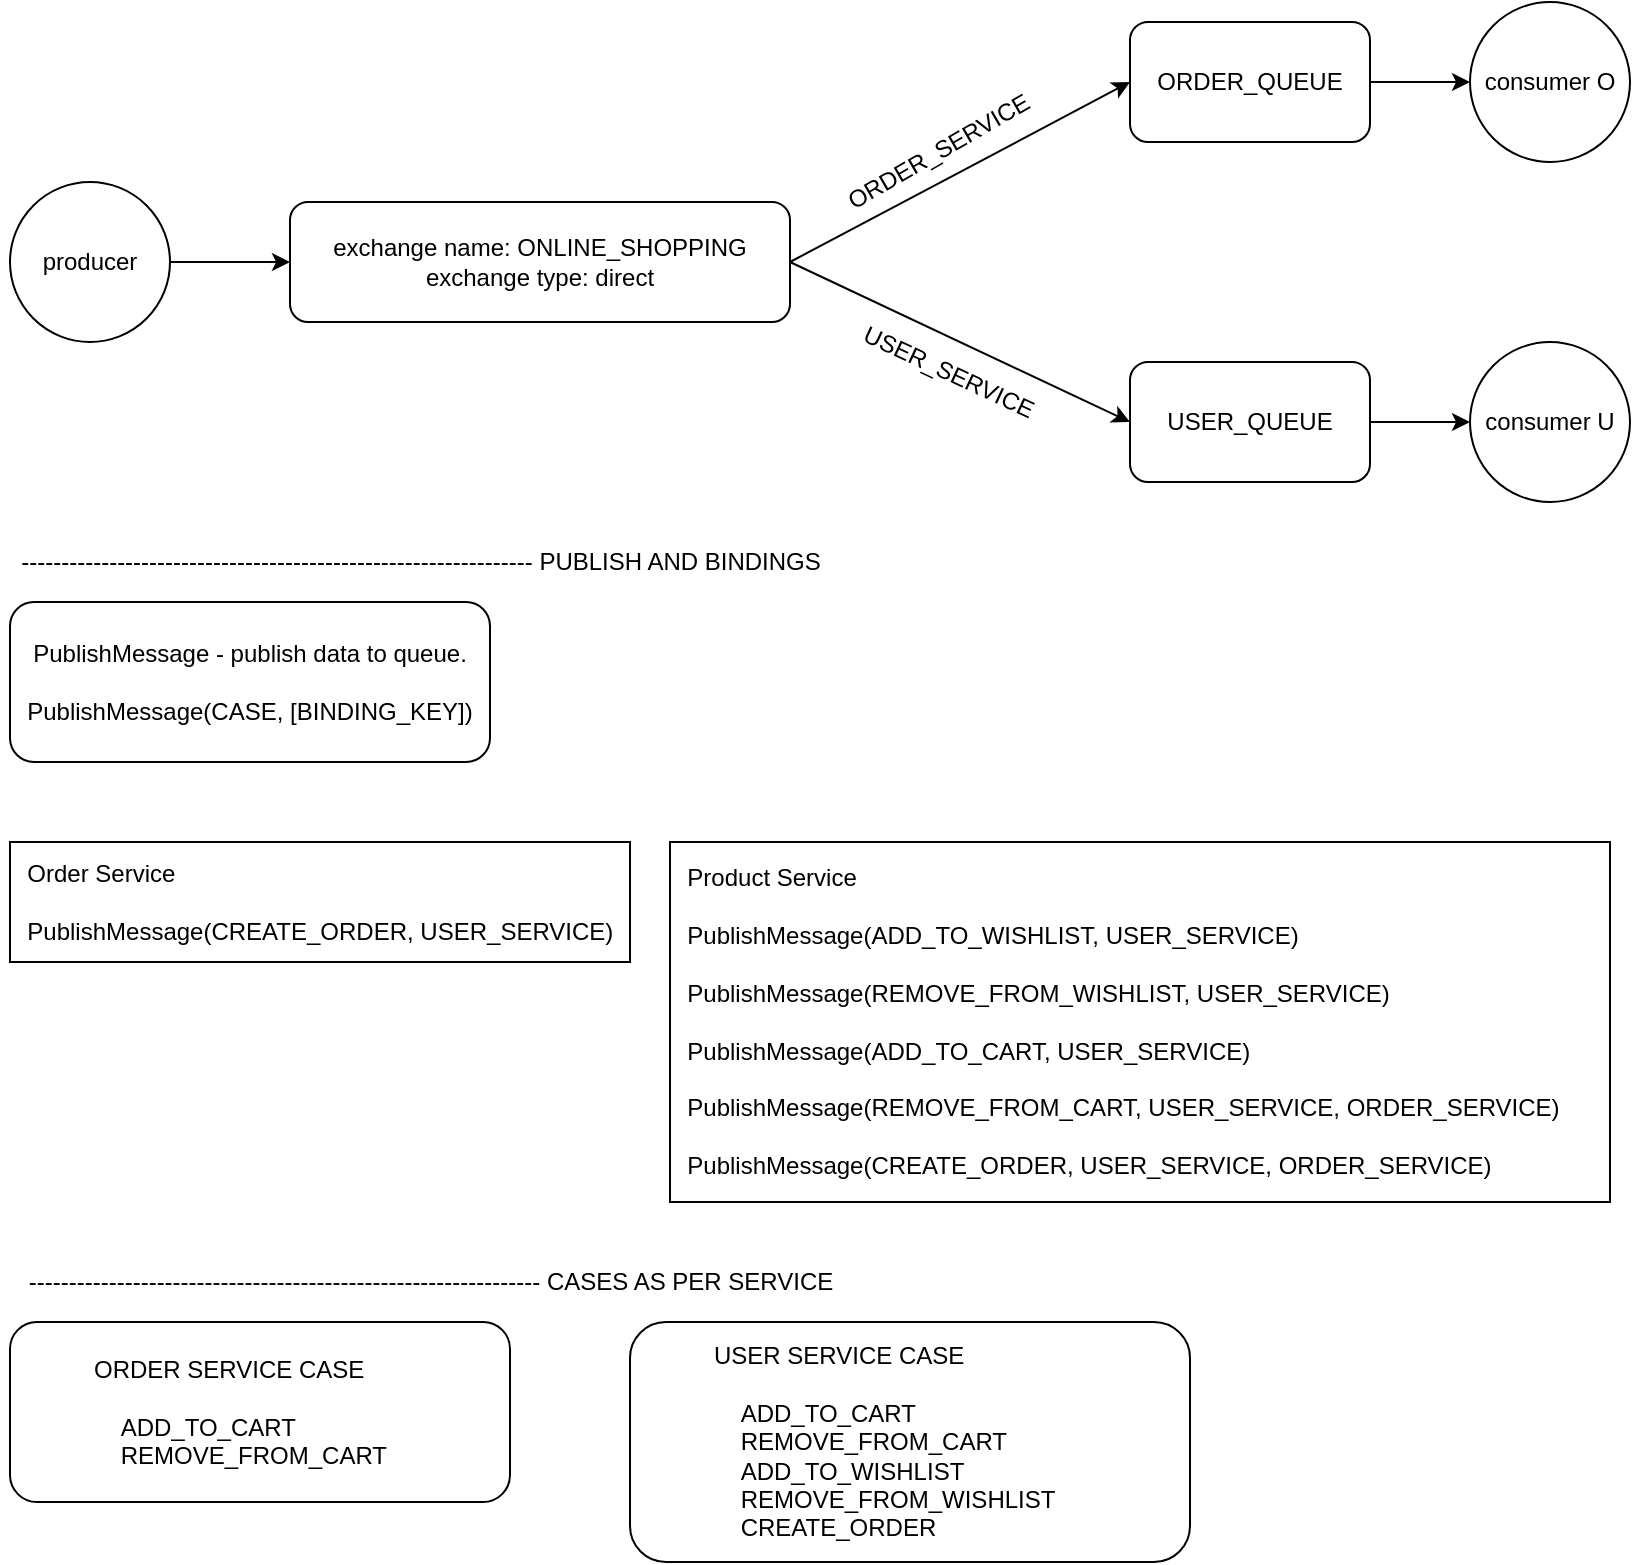 <mxfile>
    <diagram id="YtEZjVRWV417ryNRpZMQ" name="Page-1">
        <mxGraphModel dx="638" dy="522" grid="1" gridSize="10" guides="1" tooltips="1" connect="1" arrows="1" fold="1" page="1" pageScale="1" pageWidth="827" pageHeight="1169" math="0" shadow="0">
            <root>
                <mxCell id="0"/>
                <mxCell id="1" parent="0"/>
                <mxCell id="4" style="edgeStyle=none;html=1;exitX=1;exitY=0.5;exitDx=0;exitDy=0;" parent="1" source="2" target="3" edge="1">
                    <mxGeometry relative="1" as="geometry"/>
                </mxCell>
                <mxCell id="2" value="producer" style="ellipse;whiteSpace=wrap;html=1;aspect=fixed;" parent="1" vertex="1">
                    <mxGeometry x="10" y="110" width="80" height="80" as="geometry"/>
                </mxCell>
                <mxCell id="8" style="edgeStyle=none;html=1;exitX=1;exitY=0.5;exitDx=0;exitDy=0;entryX=0;entryY=0.5;entryDx=0;entryDy=0;" parent="1" source="3" target="7" edge="1">
                    <mxGeometry relative="1" as="geometry"/>
                </mxCell>
                <mxCell id="9" style="edgeStyle=none;html=1;exitX=1;exitY=0.5;exitDx=0;exitDy=0;entryX=0;entryY=0.5;entryDx=0;entryDy=0;" parent="1" source="3" target="6" edge="1">
                    <mxGeometry relative="1" as="geometry"/>
                </mxCell>
                <mxCell id="3" value="exchange name: ONLINE_SHOPPING&lt;br&gt;exchange type: direct" style="rounded=1;whiteSpace=wrap;html=1;" parent="1" vertex="1">
                    <mxGeometry x="150" y="120" width="250" height="60" as="geometry"/>
                </mxCell>
                <mxCell id="14" style="edgeStyle=none;html=1;exitX=1;exitY=0.5;exitDx=0;exitDy=0;entryX=0;entryY=0.5;entryDx=0;entryDy=0;" parent="1" source="6" target="12" edge="1">
                    <mxGeometry relative="1" as="geometry"/>
                </mxCell>
                <mxCell id="6" value="ORDER_QUEUE" style="rounded=1;whiteSpace=wrap;html=1;" parent="1" vertex="1">
                    <mxGeometry x="570" y="30" width="120" height="60" as="geometry"/>
                </mxCell>
                <mxCell id="15" style="edgeStyle=none;html=1;exitX=1;exitY=0.5;exitDx=0;exitDy=0;entryX=0;entryY=0.5;entryDx=0;entryDy=0;" parent="1" source="7" target="13" edge="1">
                    <mxGeometry relative="1" as="geometry"/>
                </mxCell>
                <mxCell id="7" value="USER_QUEUE" style="rounded=1;whiteSpace=wrap;html=1;" parent="1" vertex="1">
                    <mxGeometry x="570" y="200" width="120" height="60" as="geometry"/>
                </mxCell>
                <mxCell id="10" value="ORDER_SERVICE" style="text;html=1;align=center;verticalAlign=middle;resizable=0;points=[];autosize=1;strokeColor=none;fillColor=none;rotation=-30;" parent="1" vertex="1">
                    <mxGeometry x="409" y="80" width="130" height="30" as="geometry"/>
                </mxCell>
                <mxCell id="11" value="USER_SERVICE" style="text;html=1;align=center;verticalAlign=middle;resizable=0;points=[];autosize=1;strokeColor=none;fillColor=none;rotation=25;" parent="1" vertex="1">
                    <mxGeometry x="419" y="190" width="120" height="30" as="geometry"/>
                </mxCell>
                <mxCell id="12" value="consumer O" style="ellipse;whiteSpace=wrap;html=1;aspect=fixed;" parent="1" vertex="1">
                    <mxGeometry x="740" y="20" width="80" height="80" as="geometry"/>
                </mxCell>
                <mxCell id="13" value="consumer U" style="ellipse;whiteSpace=wrap;html=1;aspect=fixed;" parent="1" vertex="1">
                    <mxGeometry x="740" y="190" width="80" height="80" as="geometry"/>
                </mxCell>
                <mxCell id="16" value="PublishMessage - publish data to queue.&lt;br&gt;&lt;br&gt;PublishMessage(CASE, [BINDING_KEY])" style="rounded=1;whiteSpace=wrap;html=1;" parent="1" vertex="1">
                    <mxGeometry x="10" y="320" width="240" height="80" as="geometry"/>
                </mxCell>
                <mxCell id="18" value="&amp;nbsp; Order Service&lt;br&gt;&lt;br&gt;&amp;nbsp; PublishMessage(CREATE_ORDER, USER_SERVICE)" style="rounded=0;whiteSpace=wrap;html=1;align=left;" parent="1" vertex="1">
                    <mxGeometry x="10" y="440" width="310" height="60" as="geometry"/>
                </mxCell>
                <mxCell id="19" value="&amp;nbsp; Product Service&lt;br&gt;&lt;br&gt;&amp;nbsp; PublishMessage(ADD_TO_WISHLIST,&amp;nbsp;USER_SERVICE)&lt;br&gt;&lt;br&gt;&amp;nbsp; PublishMessage(REMOVE_FROM_WISHLIST,&amp;nbsp;USER_SERVICE)&lt;br&gt;&lt;br&gt;&amp;nbsp; PublishMessage(ADD_TO_CART,&amp;nbsp;USER_SERVICE)&lt;br&gt;&lt;br&gt;&amp;nbsp; PublishMessage(REMOVE_FROM_CART,&amp;nbsp;USER_SERVICE, ORDER_SERVICE)&lt;br&gt;&lt;br&gt;&amp;nbsp; PublishMessage(CREATE_ORDER,&amp;nbsp;USER_SERVICE, ORDER_SERVICE)" style="rounded=0;whiteSpace=wrap;html=1;align=left;" parent="1" vertex="1">
                    <mxGeometry x="340" y="440" width="470" height="180" as="geometry"/>
                </mxCell>
                <mxCell id="20" value="&lt;blockquote style=&quot;border: none; margin: 0px 0px 0px 40px; padding: 0px;&quot;&gt;USER SERVICE CASE&lt;/blockquote&gt;&lt;br style=&quot;&quot;&gt;&lt;span style=&quot;&quot;&gt;&#9;&lt;/span&gt;&lt;span style=&quot;&quot;&gt;&#9;&lt;/span&gt;&lt;span style=&quot;&quot;&gt;&lt;span style=&quot;white-space: pre;&quot;&gt;&#9;&lt;/span&gt;&lt;span style=&quot;white-space: pre;&quot;&gt;&#9;&lt;/span&gt;ADD_TO_CART&lt;/span&gt;&lt;br style=&quot;&quot;&gt;&lt;span style=&quot;&quot;&gt;&#9;&lt;/span&gt;&lt;span style=&quot;&quot;&gt;&#9;&lt;/span&gt;&lt;span style=&quot;&quot;&gt;&lt;span style=&quot;white-space: pre;&quot;&gt;&#9;&lt;/span&gt;&lt;span style=&quot;white-space: pre;&quot;&gt;&#9;&lt;/span&gt;REMOVE_FROM_CART&lt;br&gt;&lt;span style=&quot;white-space: pre;&quot;&gt;&#9;&lt;/span&gt;&lt;span style=&quot;white-space: pre;&quot;&gt;&#9;&lt;/span&gt;ADD_TO_WISHLIST&lt;br&gt;&lt;span style=&quot;white-space: pre;&quot;&gt;&#9;&lt;/span&gt;&lt;span style=&quot;white-space: pre;&quot;&gt;&#9;&lt;/span&gt;REMOVE_FROM_WISHLIST&lt;br&gt;&lt;span style=&quot;white-space: pre;&quot;&gt;&#9;&lt;/span&gt;&lt;span style=&quot;white-space: pre;&quot;&gt;&#9;&lt;/span&gt;CREATE_ORDER&lt;br&gt;&lt;/span&gt;" style="rounded=1;whiteSpace=wrap;html=1;align=left;" parent="1" vertex="1">
                    <mxGeometry x="320" y="680" width="280" height="120" as="geometry"/>
                </mxCell>
                <mxCell id="21" value="&lt;blockquote style=&quot;margin: 0 0 0 40px; border: none; padding: 0px;&quot;&gt;ORDER SERVICE CASE&lt;/blockquote&gt;&lt;br&gt;&lt;span style=&quot;white-space: pre;&quot;&gt;&#9;&lt;/span&gt;&lt;span style=&quot;white-space: pre;&quot;&gt;&#9;&lt;/span&gt;ADD_TO_CART&lt;br&gt;&lt;span style=&quot;white-space: pre;&quot;&gt;&#9;&lt;/span&gt;&lt;span style=&quot;white-space: pre;&quot;&gt;&#9;&lt;/span&gt;REMOVE_FROM_CART" style="rounded=1;whiteSpace=wrap;html=1;align=left;" parent="1" vertex="1">
                    <mxGeometry x="10" y="680" width="250" height="90" as="geometry"/>
                </mxCell>
                <mxCell id="22" value="---------------------------------------------------------------- PUBLISH AND BINDINGS" style="text;html=1;align=center;verticalAlign=middle;resizable=0;points=[];autosize=1;strokeColor=none;fillColor=none;" parent="1" vertex="1">
                    <mxGeometry x="5" y="285" width="420" height="30" as="geometry"/>
                </mxCell>
                <mxCell id="23" value="---------------------------------------------------------------- CASES AS PER SERVICE" style="text;html=1;align=center;verticalAlign=middle;resizable=0;points=[];autosize=1;strokeColor=none;fillColor=none;" parent="1" vertex="1">
                    <mxGeometry x="5" y="645" width="430" height="30" as="geometry"/>
                </mxCell>
            </root>
        </mxGraphModel>
    </diagram>
</mxfile>